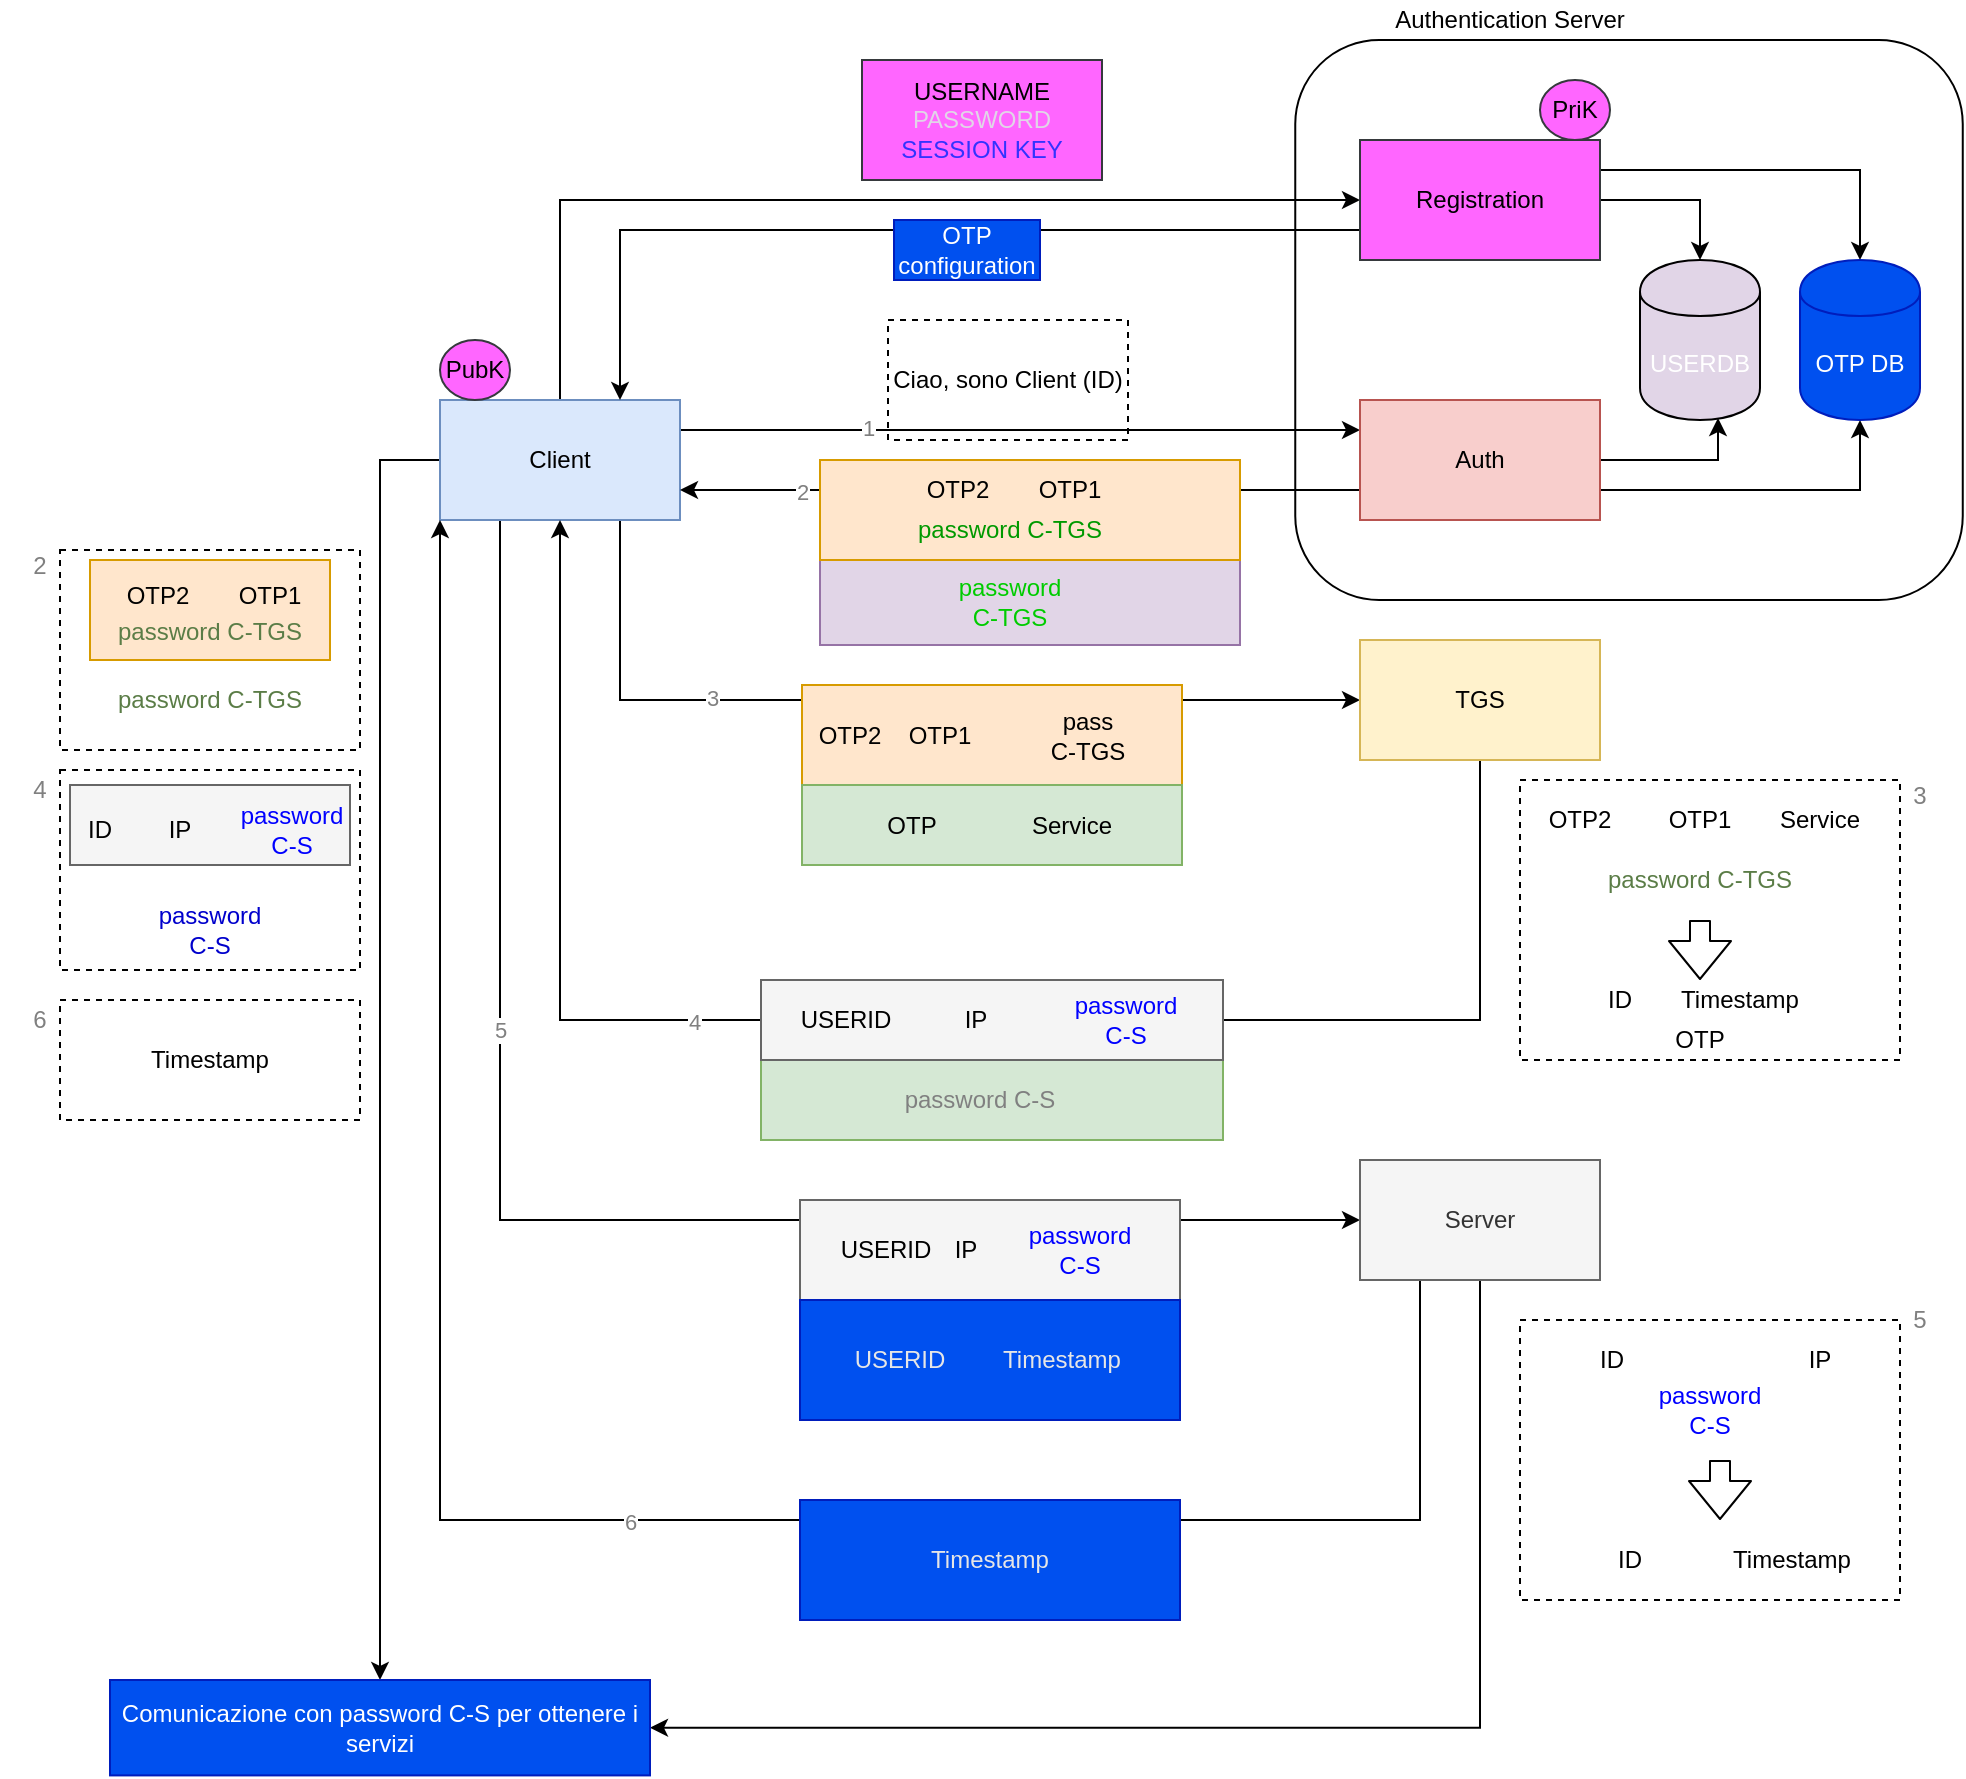 <mxfile version="13.1.3" type="device"><diagram id="4_bv9oShZG_z5h1fuL2M" name="Page-1"><mxGraphModel dx="2191" dy="767" grid="1" gridSize="10" guides="1" tooltips="1" connect="1" arrows="1" fold="1" page="1" pageScale="1" pageWidth="827" pageHeight="1169" math="0" shadow="0"><root><mxCell id="0"/><mxCell id="1" parent="0"/><mxCell id="ZddKY5ydpyzcU4_clBXe-20" value="" style="rounded=1;whiteSpace=wrap;html=1;fillColor=none;" vertex="1" parent="1"><mxGeometry x="617.63" y="70" width="333.75" height="280" as="geometry"/></mxCell><mxCell id="D7jlqyUz52b2UacqfzXN-67" value="" style="rounded=0;whiteSpace=wrap;html=1;dashed=1;fillColor=none;" parent="1" vertex="1"><mxGeometry x="730" y="440" width="190" height="140" as="geometry"/></mxCell><mxCell id="D7jlqyUz52b2UacqfzXN-102" value="" style="rounded=0;whiteSpace=wrap;html=1;dashed=1;fillColor=none;" parent="1" vertex="1"><mxGeometry y="550" width="150" height="60" as="geometry"/></mxCell><mxCell id="D7jlqyUz52b2UacqfzXN-6" style="edgeStyle=orthogonalEdgeStyle;rounded=0;orthogonalLoop=1;jettySize=auto;html=1;exitX=1;exitY=0.25;exitDx=0;exitDy=0;entryX=0;entryY=0.25;entryDx=0;entryDy=0;" parent="1" source="D7jlqyUz52b2UacqfzXN-1" target="D7jlqyUz52b2UacqfzXN-3" edge="1"><mxGeometry relative="1" as="geometry"/></mxCell><mxCell id="D7jlqyUz52b2UacqfzXN-60" value="1" style="edgeLabel;html=1;align=center;verticalAlign=middle;resizable=0;points=[];fontColor=#808080;" parent="D7jlqyUz52b2UacqfzXN-6" vertex="1" connectable="0"><mxGeometry x="-0.449" y="1" relative="1" as="geometry"><mxPoint as="offset"/></mxGeometry></mxCell><mxCell id="D7jlqyUz52b2UacqfzXN-9" style="edgeStyle=orthogonalEdgeStyle;rounded=0;orthogonalLoop=1;jettySize=auto;html=1;exitX=0.75;exitY=1;exitDx=0;exitDy=0;entryX=0;entryY=0.5;entryDx=0;entryDy=0;" parent="1" source="D7jlqyUz52b2UacqfzXN-1" target="D7jlqyUz52b2UacqfzXN-4" edge="1"><mxGeometry relative="1" as="geometry"/></mxCell><mxCell id="D7jlqyUz52b2UacqfzXN-62" value="3" style="edgeLabel;html=1;align=center;verticalAlign=middle;resizable=0;points=[];fontColor=#808080;" parent="D7jlqyUz52b2UacqfzXN-9" vertex="1" connectable="0"><mxGeometry x="-0.615" y="46" relative="1" as="geometry"><mxPoint as="offset"/></mxGeometry></mxCell><mxCell id="D7jlqyUz52b2UacqfzXN-59" style="edgeStyle=orthogonalEdgeStyle;rounded=0;orthogonalLoop=1;jettySize=auto;html=1;exitX=0.25;exitY=1;exitDx=0;exitDy=0;entryX=0;entryY=0.5;entryDx=0;entryDy=0;fontColor=#808080;" parent="1" source="D7jlqyUz52b2UacqfzXN-1" target="D7jlqyUz52b2UacqfzXN-56" edge="1"><mxGeometry relative="1" as="geometry"/></mxCell><mxCell id="D7jlqyUz52b2UacqfzXN-64" value="5" style="edgeLabel;html=1;align=center;verticalAlign=middle;resizable=0;points=[];fontColor=#808080;" parent="D7jlqyUz52b2UacqfzXN-59" vertex="1" connectable="0"><mxGeometry x="-0.103" y="96" relative="1" as="geometry"><mxPoint y="1" as="offset"/></mxGeometry></mxCell><mxCell id="D7jlqyUz52b2UacqfzXN-104" style="edgeStyle=orthogonalEdgeStyle;rounded=0;orthogonalLoop=1;jettySize=auto;html=1;exitX=0;exitY=0.5;exitDx=0;exitDy=0;fontColor=#000000;" parent="1" source="D7jlqyUz52b2UacqfzXN-1" target="D7jlqyUz52b2UacqfzXN-105" edge="1"><mxGeometry relative="1" as="geometry"><mxPoint x="160" y="942.286" as="targetPoint"/></mxGeometry></mxCell><mxCell id="ZddKY5ydpyzcU4_clBXe-2" style="edgeStyle=orthogonalEdgeStyle;rounded=0;orthogonalLoop=1;jettySize=auto;html=1;exitX=0.5;exitY=0;exitDx=0;exitDy=0;entryX=0;entryY=0.5;entryDx=0;entryDy=0;" edge="1" parent="1" source="D7jlqyUz52b2UacqfzXN-1" target="ZddKY5ydpyzcU4_clBXe-1"><mxGeometry relative="1" as="geometry"/></mxCell><mxCell id="D7jlqyUz52b2UacqfzXN-1" value="Client" style="rounded=0;whiteSpace=wrap;html=1;fillColor=#dae8fc;strokeColor=#6c8ebf;" parent="1" vertex="1"><mxGeometry x="190" y="250" width="120" height="60" as="geometry"/></mxCell><mxCell id="D7jlqyUz52b2UacqfzXN-7" style="edgeStyle=orthogonalEdgeStyle;rounded=0;orthogonalLoop=1;jettySize=auto;html=1;exitX=0;exitY=0.75;exitDx=0;exitDy=0;entryX=1;entryY=0.75;entryDx=0;entryDy=0;" parent="1" source="D7jlqyUz52b2UacqfzXN-3" target="D7jlqyUz52b2UacqfzXN-1" edge="1"><mxGeometry relative="1" as="geometry"/></mxCell><mxCell id="D7jlqyUz52b2UacqfzXN-61" value="2" style="edgeLabel;html=1;align=center;verticalAlign=middle;resizable=0;points=[];fontColor=#808080;" parent="D7jlqyUz52b2UacqfzXN-7" vertex="1" connectable="0"><mxGeometry x="0.644" y="1" relative="1" as="geometry"><mxPoint as="offset"/></mxGeometry></mxCell><mxCell id="ZddKY5ydpyzcU4_clBXe-15" style="edgeStyle=orthogonalEdgeStyle;rounded=0;orthogonalLoop=1;jettySize=auto;html=1;exitX=1;exitY=0.5;exitDx=0;exitDy=0;entryX=0.65;entryY=0.988;entryDx=0;entryDy=0;entryPerimeter=0;" edge="1" parent="1" source="D7jlqyUz52b2UacqfzXN-3" target="ZddKY5ydpyzcU4_clBXe-13"><mxGeometry relative="1" as="geometry"/></mxCell><mxCell id="ZddKY5ydpyzcU4_clBXe-18" style="edgeStyle=orthogonalEdgeStyle;rounded=0;orthogonalLoop=1;jettySize=auto;html=1;exitX=1;exitY=0.75;exitDx=0;exitDy=0;entryX=0.5;entryY=1;entryDx=0;entryDy=0;" edge="1" parent="1" source="D7jlqyUz52b2UacqfzXN-3" target="ZddKY5ydpyzcU4_clBXe-17"><mxGeometry relative="1" as="geometry"/></mxCell><mxCell id="D7jlqyUz52b2UacqfzXN-3" value="&lt;div&gt;Auth&lt;/div&gt;" style="rounded=0;whiteSpace=wrap;html=1;fillColor=#f8cecc;strokeColor=#b85450;" parent="1" vertex="1"><mxGeometry x="650" y="250" width="120" height="60" as="geometry"/></mxCell><mxCell id="D7jlqyUz52b2UacqfzXN-36" style="edgeStyle=orthogonalEdgeStyle;rounded=0;orthogonalLoop=1;jettySize=auto;html=1;exitX=0.5;exitY=1;exitDx=0;exitDy=0;entryX=0.5;entryY=1;entryDx=0;entryDy=0;fontColor=#000000;" parent="1" source="D7jlqyUz52b2UacqfzXN-4" target="D7jlqyUz52b2UacqfzXN-1" edge="1"><mxGeometry relative="1" as="geometry"><Array as="points"><mxPoint x="710" y="560"/><mxPoint x="250" y="560"/></Array></mxGeometry></mxCell><mxCell id="D7jlqyUz52b2UacqfzXN-63" value="4" style="edgeLabel;html=1;align=center;verticalAlign=middle;resizable=0;points=[];fontColor=#808080;" parent="D7jlqyUz52b2UacqfzXN-36" vertex="1" connectable="0"><mxGeometry x="0.246" y="1" relative="1" as="geometry"><mxPoint as="offset"/></mxGeometry></mxCell><mxCell id="D7jlqyUz52b2UacqfzXN-4" value="TGS" style="rounded=0;whiteSpace=wrap;html=1;fillColor=#fff2cc;strokeColor=#d6b656;" parent="1" vertex="1"><mxGeometry x="650" y="370" width="120" height="60" as="geometry"/></mxCell><mxCell id="D7jlqyUz52b2UacqfzXN-23" value="password C-TGS" style="text;html=1;align=center;verticalAlign=middle;whiteSpace=wrap;rounded=0;fontColor=#5B7D47;" parent="1" vertex="1"><mxGeometry x="25" y="380" width="100" height="40" as="geometry"/></mxCell><mxCell id="D7jlqyUz52b2UacqfzXN-37" value="OTP1" style="text;html=1;strokeColor=none;fillColor=none;align=center;verticalAlign=middle;whiteSpace=wrap;rounded=0;" parent="1" vertex="1"><mxGeometry x="800" y="450" width="40" height="20" as="geometry"/></mxCell><mxCell id="D7jlqyUz52b2UacqfzXN-38" value="OTP2" style="text;html=1;strokeColor=none;fillColor=none;align=center;verticalAlign=middle;whiteSpace=wrap;rounded=0;" parent="1" vertex="1"><mxGeometry x="740" y="450" width="40" height="20" as="geometry"/></mxCell><mxCell id="D7jlqyUz52b2UacqfzXN-39" value="Service" style="text;html=1;strokeColor=none;fillColor=none;align=center;verticalAlign=middle;whiteSpace=wrap;rounded=0;fontColor=#000000;" parent="1" vertex="1"><mxGeometry x="860" y="450" width="40" height="20" as="geometry"/></mxCell><mxCell id="D7jlqyUz52b2UacqfzXN-40" value="password C-TGS" style="text;html=1;align=center;verticalAlign=middle;whiteSpace=wrap;rounded=0;fontColor=#5B7D47;" parent="1" vertex="1"><mxGeometry x="770" y="470" width="100" height="40" as="geometry"/></mxCell><mxCell id="D7jlqyUz52b2UacqfzXN-42" value="" style="rounded=0;whiteSpace=wrap;html=1;fillColor=#ffe6cc;strokeColor=#d79b00;" parent="1" vertex="1"><mxGeometry x="15" y="330" width="120" height="50" as="geometry"/></mxCell><mxCell id="D7jlqyUz52b2UacqfzXN-43" value="OTP1" style="text;html=1;strokeColor=none;fillColor=none;align=center;verticalAlign=middle;whiteSpace=wrap;rounded=0;" parent="1" vertex="1"><mxGeometry x="85" y="337.5" width="40" height="20" as="geometry"/></mxCell><mxCell id="D7jlqyUz52b2UacqfzXN-44" value="OTP2" style="text;html=1;strokeColor=none;fillColor=none;align=center;verticalAlign=middle;whiteSpace=wrap;rounded=0;" parent="1" vertex="1"><mxGeometry x="29" y="337.5" width="40" height="20" as="geometry"/></mxCell><mxCell id="D7jlqyUz52b2UacqfzXN-45" value="password C-TGS" style="text;html=1;strokeColor=none;fillColor=none;align=center;verticalAlign=middle;whiteSpace=wrap;rounded=0;fontColor=#5B7D47;" parent="1" vertex="1"><mxGeometry x="15" y="355" width="120" height="22.5" as="geometry"/></mxCell><mxCell id="D7jlqyUz52b2UacqfzXN-46" value="Timestamp" style="text;html=1;strokeColor=none;fillColor=none;align=center;verticalAlign=middle;whiteSpace=wrap;rounded=0;" parent="1" vertex="1"><mxGeometry x="820" y="540" width="40" height="20" as="geometry"/></mxCell><mxCell id="D7jlqyUz52b2UacqfzXN-47" value="ID" style="text;html=1;strokeColor=none;fillColor=none;align=center;verticalAlign=middle;whiteSpace=wrap;rounded=0;" parent="1" vertex="1"><mxGeometry x="760" y="540" width="40" height="20" as="geometry"/></mxCell><mxCell id="D7jlqyUz52b2UacqfzXN-48" value="" style="shape=flexArrow;endArrow=classic;html=1;fontColor=#5B7D47;entryX=0;entryY=0;entryDx=0;entryDy=0;exitX=0.5;exitY=1;exitDx=0;exitDy=0;" parent="1" source="D7jlqyUz52b2UacqfzXN-40" target="D7jlqyUz52b2UacqfzXN-46" edge="1"><mxGeometry width="50" height="50" relative="1" as="geometry"><mxPoint x="520" y="500" as="sourcePoint"/><mxPoint x="570" y="450" as="targetPoint"/></mxGeometry></mxCell><mxCell id="D7jlqyUz52b2UacqfzXN-51" value="OTP" style="text;html=1;strokeColor=none;fillColor=none;align=center;verticalAlign=middle;whiteSpace=wrap;rounded=0;fontColor=#000000;" parent="1" vertex="1"><mxGeometry x="800" y="560" width="40" height="20" as="geometry"/></mxCell><mxCell id="D7jlqyUz52b2UacqfzXN-85" style="edgeStyle=orthogonalEdgeStyle;rounded=0;orthogonalLoop=1;jettySize=auto;html=1;exitX=0.25;exitY=1;exitDx=0;exitDy=0;entryX=0;entryY=1;entryDx=0;entryDy=0;fontColor=#E6E6E6;" parent="1" source="D7jlqyUz52b2UacqfzXN-56" target="D7jlqyUz52b2UacqfzXN-1" edge="1"><mxGeometry relative="1" as="geometry"><Array as="points"><mxPoint x="680" y="810"/><mxPoint x="190" y="810"/></Array></mxGeometry></mxCell><mxCell id="D7jlqyUz52b2UacqfzXN-99" value="6" style="edgeLabel;html=1;align=center;verticalAlign=middle;resizable=0;points=[];fontColor=#808080;" parent="D7jlqyUz52b2UacqfzXN-85" vertex="1" connectable="0"><mxGeometry x="-0.071" y="1" relative="1" as="geometry"><mxPoint as="offset"/></mxGeometry></mxCell><mxCell id="D7jlqyUz52b2UacqfzXN-107" style="edgeStyle=orthogonalEdgeStyle;rounded=0;orthogonalLoop=1;jettySize=auto;html=1;exitX=0.5;exitY=1;exitDx=0;exitDy=0;entryX=1;entryY=0.5;entryDx=0;entryDy=0;fontColor=#000000;" parent="1" source="D7jlqyUz52b2UacqfzXN-56" target="D7jlqyUz52b2UacqfzXN-105" edge="1"><mxGeometry relative="1" as="geometry"/></mxCell><mxCell id="D7jlqyUz52b2UacqfzXN-56" value="Server" style="rounded=0;whiteSpace=wrap;html=1;fillColor=#f5f5f5;strokeColor=#666666;fontColor=#333333;" parent="1" vertex="1"><mxGeometry x="650" y="630" width="120" height="60" as="geometry"/></mxCell><mxCell id="D7jlqyUz52b2UacqfzXN-57" value="" style="rounded=0;whiteSpace=wrap;html=1;fillColor=#d5e8d4;strokeColor=#82b366;" parent="1" vertex="1"><mxGeometry x="350.5" y="580" width="231" height="40" as="geometry"/></mxCell><mxCell id="D7jlqyUz52b2UacqfzXN-58" value="password C-S" style="text;html=1;strokeColor=none;fillColor=none;align=center;verticalAlign=middle;whiteSpace=wrap;rounded=0;fontColor=#808080;" parent="1" vertex="1"><mxGeometry x="407" y="590" width="106" height="20" as="geometry"/></mxCell><mxCell id="D7jlqyUz52b2UacqfzXN-52" value="" style="rounded=0;whiteSpace=wrap;html=1;fillColor=#f5f5f5;strokeColor=#666666;fontColor=#333333;" parent="1" vertex="1"><mxGeometry x="350.5" y="540" width="231" height="40" as="geometry"/></mxCell><mxCell id="D7jlqyUz52b2UacqfzXN-53" value="USERID" style="text;html=1;strokeColor=none;fillColor=none;align=center;verticalAlign=middle;whiteSpace=wrap;rounded=0;fontColor=#000000;" parent="1" vertex="1"><mxGeometry x="372.5" y="550" width="40" height="20" as="geometry"/></mxCell><mxCell id="D7jlqyUz52b2UacqfzXN-54" value="IP" style="text;html=1;strokeColor=none;fillColor=none;align=center;verticalAlign=middle;whiteSpace=wrap;rounded=0;fontColor=#000000;" parent="1" vertex="1"><mxGeometry x="437.5" y="550" width="40" height="20" as="geometry"/></mxCell><mxCell id="D7jlqyUz52b2UacqfzXN-55" value="password C-S" style="text;html=1;strokeColor=none;fillColor=none;align=center;verticalAlign=middle;whiteSpace=wrap;rounded=0;fontColor=#0000FF;" parent="1" vertex="1"><mxGeometry x="512.5" y="550" width="40" height="20" as="geometry"/></mxCell><mxCell id="D7jlqyUz52b2UacqfzXN-65" value="" style="rounded=0;whiteSpace=wrap;html=1;dashed=1;fillColor=none;" parent="1" vertex="1"><mxGeometry y="325" width="150" height="100" as="geometry"/></mxCell><mxCell id="D7jlqyUz52b2UacqfzXN-66" value="2" style="text;html=1;strokeColor=none;fillColor=none;align=center;verticalAlign=middle;whiteSpace=wrap;rounded=0;dashed=1;fontColor=#808080;" parent="1" vertex="1"><mxGeometry x="-30" y="322.5" width="40" height="20" as="geometry"/></mxCell><mxCell id="D7jlqyUz52b2UacqfzXN-68" value="3" style="text;html=1;strokeColor=none;fillColor=none;align=center;verticalAlign=middle;whiteSpace=wrap;rounded=0;dashed=1;fontColor=#808080;" parent="1" vertex="1"><mxGeometry x="910" y="437.5" width="40" height="20" as="geometry"/></mxCell><mxCell id="D7jlqyUz52b2UacqfzXN-69" value="" style="rounded=0;whiteSpace=wrap;html=1;dashed=1;fillColor=none;" parent="1" vertex="1"><mxGeometry y="435" width="150" height="100" as="geometry"/></mxCell><mxCell id="D7jlqyUz52b2UacqfzXN-70" value="4" style="text;html=1;strokeColor=none;fillColor=none;align=center;verticalAlign=middle;whiteSpace=wrap;rounded=0;dashed=1;fontColor=#808080;" parent="1" vertex="1"><mxGeometry x="-30" y="435" width="40" height="20" as="geometry"/></mxCell><mxCell id="D7jlqyUz52b2UacqfzXN-71" value="password C-S" style="text;html=1;strokeColor=none;fillColor=none;align=center;verticalAlign=middle;whiteSpace=wrap;rounded=0;fontColor=#0000CC;" parent="1" vertex="1"><mxGeometry x="55" y="505" width="40" height="20" as="geometry"/></mxCell><mxCell id="D7jlqyUz52b2UacqfzXN-72" value="" style="rounded=0;whiteSpace=wrap;html=1;fillColor=#f5f5f5;strokeColor=#666666;fontColor=#333333;" parent="1" vertex="1"><mxGeometry x="5" y="442.5" width="140" height="40" as="geometry"/></mxCell><mxCell id="D7jlqyUz52b2UacqfzXN-73" value="ID" style="text;html=1;strokeColor=none;fillColor=none;align=center;verticalAlign=middle;whiteSpace=wrap;rounded=0;fontColor=#000000;" parent="1" vertex="1"><mxGeometry y="455" width="40" height="20" as="geometry"/></mxCell><mxCell id="D7jlqyUz52b2UacqfzXN-74" value="IP" style="text;html=1;strokeColor=none;fillColor=none;align=center;verticalAlign=middle;whiteSpace=wrap;rounded=0;fontColor=#000000;" parent="1" vertex="1"><mxGeometry x="40" y="455" width="40" height="20" as="geometry"/></mxCell><mxCell id="D7jlqyUz52b2UacqfzXN-75" value="password C-S" style="text;html=1;strokeColor=none;fillColor=none;align=center;verticalAlign=middle;whiteSpace=wrap;rounded=0;fontColor=#0000FF;" parent="1" vertex="1"><mxGeometry x="96" y="455" width="40" height="20" as="geometry"/></mxCell><mxCell id="D7jlqyUz52b2UacqfzXN-76" value="" style="rounded=0;whiteSpace=wrap;html=1;fillColor=#f5f5f5;strokeColor=#666666;fontColor=#333333;" parent="1" vertex="1"><mxGeometry x="370" y="650" width="190" height="50" as="geometry"/></mxCell><mxCell id="D7jlqyUz52b2UacqfzXN-77" value="USERID" style="text;html=1;strokeColor=none;fillColor=none;align=center;verticalAlign=middle;whiteSpace=wrap;rounded=0;fontColor=#000000;" parent="1" vertex="1"><mxGeometry x="392.5" y="665" width="40" height="20" as="geometry"/></mxCell><mxCell id="D7jlqyUz52b2UacqfzXN-78" value="IP" style="text;html=1;strokeColor=none;fillColor=none;align=center;verticalAlign=middle;whiteSpace=wrap;rounded=0;fontColor=#000000;" parent="1" vertex="1"><mxGeometry x="432.5" y="665" width="40" height="20" as="geometry"/></mxCell><mxCell id="D7jlqyUz52b2UacqfzXN-79" value="password C-S" style="text;html=1;strokeColor=none;fillColor=none;align=center;verticalAlign=middle;whiteSpace=wrap;rounded=0;fontColor=#0000FF;" parent="1" vertex="1"><mxGeometry x="490" y="665" width="40" height="20" as="geometry"/></mxCell><mxCell id="D7jlqyUz52b2UacqfzXN-81" value="" style="rounded=0;whiteSpace=wrap;html=1;fillColor=#0050ef;strokeColor=#001DBC;fontColor=#ffffff;" parent="1" vertex="1"><mxGeometry x="370" y="700" width="190" height="60" as="geometry"/></mxCell><mxCell id="D7jlqyUz52b2UacqfzXN-82" value="Timestamp" style="text;html=1;strokeColor=none;fillColor=none;align=center;verticalAlign=middle;whiteSpace=wrap;rounded=0;fontColor=#E6E6E6;" parent="1" vertex="1"><mxGeometry x="481" y="720" width="40" height="20" as="geometry"/></mxCell><mxCell id="D7jlqyUz52b2UacqfzXN-83" value="USERID" style="text;html=1;strokeColor=none;fillColor=none;align=center;verticalAlign=middle;whiteSpace=wrap;rounded=0;fontColor=#E6E6E6;" parent="1" vertex="1"><mxGeometry x="400" y="720" width="40" height="20" as="geometry"/></mxCell><mxCell id="D7jlqyUz52b2UacqfzXN-24" value="" style="rounded=0;whiteSpace=wrap;html=1;fillColor=#ffe6cc;strokeColor=#d79b00;" parent="1" vertex="1"><mxGeometry x="371" y="392.5" width="190" height="50" as="geometry"/></mxCell><mxCell id="D7jlqyUz52b2UacqfzXN-25" value="OTP1" style="text;html=1;strokeColor=none;fillColor=none;align=center;verticalAlign=middle;whiteSpace=wrap;rounded=0;" parent="1" vertex="1"><mxGeometry x="420" y="407.5" width="40" height="20" as="geometry"/></mxCell><mxCell id="D7jlqyUz52b2UacqfzXN-26" value="OTP2" style="text;html=1;strokeColor=none;fillColor=none;align=center;verticalAlign=middle;whiteSpace=wrap;rounded=0;" parent="1" vertex="1"><mxGeometry x="375" y="407.5" width="40" height="20" as="geometry"/></mxCell><mxCell id="D7jlqyUz52b2UacqfzXN-31" value="" style="rounded=0;whiteSpace=wrap;html=1;fillColor=#d5e8d4;strokeColor=#82b366;" parent="1" vertex="1"><mxGeometry x="371" y="442.5" width="190" height="40" as="geometry"/></mxCell><mxCell id="D7jlqyUz52b2UacqfzXN-50" value="OTP" style="text;html=1;strokeColor=none;fillColor=none;align=center;verticalAlign=middle;whiteSpace=wrap;rounded=0;fontColor=#000000;" parent="1" vertex="1"><mxGeometry x="406" y="452.5" width="40" height="20" as="geometry"/></mxCell><mxCell id="D7jlqyUz52b2UacqfzXN-17" value="" style="rounded=0;whiteSpace=wrap;html=1;fillColor=#e1d5e7;strokeColor=#9673a6;" parent="1" vertex="1"><mxGeometry x="380" y="330" width="210" height="42.5" as="geometry"/></mxCell><mxCell id="D7jlqyUz52b2UacqfzXN-14" value="" style="rounded=0;whiteSpace=wrap;html=1;fillColor=#ffe6cc;strokeColor=#d79b00;" parent="1" vertex="1"><mxGeometry x="380" y="280" width="210" height="50" as="geometry"/></mxCell><mxCell id="D7jlqyUz52b2UacqfzXN-11" value="OTP1" style="text;html=1;strokeColor=none;fillColor=none;align=center;verticalAlign=middle;whiteSpace=wrap;rounded=0;" parent="1" vertex="1"><mxGeometry x="485" y="285" width="40" height="20" as="geometry"/></mxCell><mxCell id="D7jlqyUz52b2UacqfzXN-13" value="OTP2" style="text;html=1;strokeColor=none;fillColor=none;align=center;verticalAlign=middle;whiteSpace=wrap;rounded=0;" parent="1" vertex="1"><mxGeometry x="429" y="285" width="40" height="20" as="geometry"/></mxCell><mxCell id="D7jlqyUz52b2UacqfzXN-19" value="&lt;font color=&quot;#00CC00&quot;&gt;password C-TGS&lt;/font&gt;" style="text;html=1;strokeColor=none;fillColor=none;align=center;verticalAlign=middle;whiteSpace=wrap;rounded=0;fontColor=#5B7D47;" parent="1" vertex="1"><mxGeometry x="455" y="341.25" width="40" height="20" as="geometry"/></mxCell><mxCell id="D7jlqyUz52b2UacqfzXN-41" value="&lt;font color=&quot;#009900&quot;&gt;password C-TGS&lt;/font&gt;" style="text;html=1;strokeColor=none;fillColor=none;align=center;verticalAlign=middle;whiteSpace=wrap;rounded=0;fontColor=#5B7D47;" parent="1" vertex="1"><mxGeometry x="415" y="305" width="120" height="20" as="geometry"/></mxCell><mxCell id="D7jlqyUz52b2UacqfzXN-87" value="&lt;div&gt;5&lt;/div&gt;" style="text;html=1;strokeColor=none;fillColor=none;align=center;verticalAlign=middle;whiteSpace=wrap;rounded=0;dashed=1;fontColor=#808080;" parent="1" vertex="1"><mxGeometry x="910" y="700" width="40" height="20" as="geometry"/></mxCell><mxCell id="D7jlqyUz52b2UacqfzXN-88" value="ID" style="text;html=1;strokeColor=none;fillColor=none;align=center;verticalAlign=middle;whiteSpace=wrap;rounded=0;fontColor=#000000;" parent="1" vertex="1"><mxGeometry x="756.25" y="720" width="40" height="20" as="geometry"/></mxCell><mxCell id="D7jlqyUz52b2UacqfzXN-89" value="IP" style="text;html=1;strokeColor=none;fillColor=none;align=center;verticalAlign=middle;whiteSpace=wrap;rounded=0;fontColor=#000000;" parent="1" vertex="1"><mxGeometry x="860" y="720" width="40" height="20" as="geometry"/></mxCell><mxCell id="D7jlqyUz52b2UacqfzXN-90" value="password C-S" style="text;html=1;strokeColor=none;fillColor=none;align=center;verticalAlign=middle;whiteSpace=wrap;rounded=0;fontColor=#0000FF;" parent="1" vertex="1"><mxGeometry x="805" y="745" width="40" height="20" as="geometry"/></mxCell><mxCell id="D7jlqyUz52b2UacqfzXN-92" value="" style="shape=flexArrow;endArrow=classic;html=1;fontColor=#E6E6E6;" parent="1" edge="1"><mxGeometry width="50" height="50" relative="1" as="geometry"><mxPoint x="830" y="780" as="sourcePoint"/><mxPoint x="830" y="810" as="targetPoint"/></mxGeometry></mxCell><mxCell id="D7jlqyUz52b2UacqfzXN-93" value="Timestamp" style="text;html=1;strokeColor=none;fillColor=none;align=center;verticalAlign=middle;whiteSpace=wrap;rounded=0;fontColor=#000000;" parent="1" vertex="1"><mxGeometry x="845.5" y="820" width="40" height="20" as="geometry"/></mxCell><mxCell id="D7jlqyUz52b2UacqfzXN-94" value="ID" style="text;html=1;strokeColor=none;fillColor=none;align=center;verticalAlign=middle;whiteSpace=wrap;rounded=0;fontColor=#000000;" parent="1" vertex="1"><mxGeometry x="764.5" y="820" width="40" height="20" as="geometry"/></mxCell><mxCell id="D7jlqyUz52b2UacqfzXN-95" value="" style="rounded=0;whiteSpace=wrap;html=1;dashed=1;fillColor=none;" parent="1" vertex="1"><mxGeometry x="730" y="710" width="190" height="140" as="geometry"/></mxCell><mxCell id="D7jlqyUz52b2UacqfzXN-96" value="" style="rounded=0;whiteSpace=wrap;html=1;fillColor=#0050ef;strokeColor=#001DBC;fontColor=#ffffff;" parent="1" vertex="1"><mxGeometry x="370" y="800" width="190" height="60" as="geometry"/></mxCell><mxCell id="D7jlqyUz52b2UacqfzXN-97" value="Timestamp" style="text;html=1;strokeColor=none;fillColor=none;align=center;verticalAlign=middle;whiteSpace=wrap;rounded=0;fontColor=#E6E6E6;" parent="1" vertex="1"><mxGeometry x="445" y="820" width="40" height="20" as="geometry"/></mxCell><mxCell id="D7jlqyUz52b2UacqfzXN-101" value="Timestamp" style="text;html=1;strokeColor=none;fillColor=none;align=center;verticalAlign=middle;whiteSpace=wrap;rounded=0;fontColor=#000000;" parent="1" vertex="1"><mxGeometry x="55" y="570" width="40" height="20" as="geometry"/></mxCell><mxCell id="D7jlqyUz52b2UacqfzXN-103" value="6" style="text;html=1;strokeColor=none;fillColor=none;align=center;verticalAlign=middle;whiteSpace=wrap;rounded=0;dashed=1;fontColor=#808080;" parent="1" vertex="1"><mxGeometry x="-30" y="550" width="40" height="20" as="geometry"/></mxCell><mxCell id="D7jlqyUz52b2UacqfzXN-105" value="Comunicazione con password C-S per ottenere i servizi" style="text;html=1;strokeColor=#001DBC;fillColor=#0050ef;align=center;verticalAlign=middle;whiteSpace=wrap;rounded=0;fontColor=#ffffff;" parent="1" vertex="1"><mxGeometry x="25" y="890" width="270" height="47.71" as="geometry"/></mxCell><mxCell id="D7jlqyUz52b2UacqfzXN-108" value="&lt;div&gt;&lt;font color=&quot;#000000&quot;&gt;Ciao, sono Client (ID)&lt;/font&gt;&lt;/div&gt;" style="rounded=0;whiteSpace=wrap;html=1;dashed=1;fillColor=none;fontColor=#808080;" parent="1" vertex="1"><mxGeometry x="414" y="210" width="120" height="60" as="geometry"/></mxCell><mxCell id="D7jlqyUz52b2UacqfzXN-30" value="Service" style="text;html=1;strokeColor=none;fillColor=none;align=center;verticalAlign=middle;whiteSpace=wrap;rounded=0;fontColor=#000000;" parent="1" vertex="1"><mxGeometry x="486" y="452.5" width="40" height="20" as="geometry"/></mxCell><mxCell id="D7jlqyUz52b2UacqfzXN-115" value="&lt;div&gt;pass C-TGS&lt;/div&gt;" style="text;html=1;strokeColor=none;fillColor=none;align=center;verticalAlign=middle;whiteSpace=wrap;rounded=0;" parent="1" vertex="1"><mxGeometry x="494" y="407.5" width="40" height="20" as="geometry"/></mxCell><mxCell id="ZddKY5ydpyzcU4_clBXe-9" style="edgeStyle=orthogonalEdgeStyle;rounded=0;orthogonalLoop=1;jettySize=auto;html=1;exitX=0;exitY=0.75;exitDx=0;exitDy=0;entryX=0.75;entryY=0;entryDx=0;entryDy=0;" edge="1" parent="1" source="ZddKY5ydpyzcU4_clBXe-1" target="D7jlqyUz52b2UacqfzXN-1"><mxGeometry relative="1" as="geometry"/></mxCell><mxCell id="ZddKY5ydpyzcU4_clBXe-14" style="edgeStyle=orthogonalEdgeStyle;rounded=0;orthogonalLoop=1;jettySize=auto;html=1;exitX=1;exitY=0.5;exitDx=0;exitDy=0;entryX=0.5;entryY=0;entryDx=0;entryDy=0;" edge="1" parent="1" source="ZddKY5ydpyzcU4_clBXe-1" target="ZddKY5ydpyzcU4_clBXe-13"><mxGeometry relative="1" as="geometry"/></mxCell><mxCell id="ZddKY5ydpyzcU4_clBXe-23" style="edgeStyle=orthogonalEdgeStyle;rounded=0;orthogonalLoop=1;jettySize=auto;html=1;exitX=1;exitY=0.25;exitDx=0;exitDy=0;entryX=0.5;entryY=0;entryDx=0;entryDy=0;" edge="1" parent="1" source="ZddKY5ydpyzcU4_clBXe-1" target="ZddKY5ydpyzcU4_clBXe-17"><mxGeometry relative="1" as="geometry"/></mxCell><mxCell id="ZddKY5ydpyzcU4_clBXe-1" value="&lt;div&gt;Registration&lt;/div&gt;" style="rounded=0;whiteSpace=wrap;html=1;fillColor=#FF66FF;strokeColor=#36393d;" vertex="1" parent="1"><mxGeometry x="650" y="120" width="120" height="60" as="geometry"/></mxCell><mxCell id="ZddKY5ydpyzcU4_clBXe-6" value="&lt;font color=&quot;#009900&quot;&gt;&lt;font color=&quot;#000000&quot;&gt;USERNAME&lt;/font&gt; &lt;font color=&quot;#FF99FF&quot;&gt;&lt;font color=&quot;#E1D5E7&quot;&gt;PASSWORD&lt;/font&gt;&lt;/font&gt; &lt;/font&gt;&lt;font color=&quot;#3333FF&quot;&gt;SESSION KEY&lt;/font&gt;" style="rounded=0;whiteSpace=wrap;html=1;fillColor=#FF66FF;strokeColor=#36393d;" vertex="1" parent="1"><mxGeometry x="401" y="80" width="120" height="60" as="geometry"/></mxCell><mxCell id="ZddKY5ydpyzcU4_clBXe-7" value="PubK" style="ellipse;whiteSpace=wrap;html=1;fillColor=#FF66FF;strokeColor=#36393d;" vertex="1" parent="1"><mxGeometry x="190" y="220" width="35" height="30" as="geometry"/></mxCell><mxCell id="ZddKY5ydpyzcU4_clBXe-8" value="PriK" style="ellipse;whiteSpace=wrap;html=1;fillColor=#FF66FF;strokeColor=#36393d;" vertex="1" parent="1"><mxGeometry x="740" y="90" width="35" height="30" as="geometry"/></mxCell><mxCell id="ZddKY5ydpyzcU4_clBXe-11" value="OTP configuration" style="rounded=0;whiteSpace=wrap;html=1;fillColor=#0050ef;strokeColor=#001DBC;fontColor=#ffffff;" vertex="1" parent="1"><mxGeometry x="417" y="160" width="73" height="30" as="geometry"/></mxCell><mxCell id="ZddKY5ydpyzcU4_clBXe-13" value="USERDB" style="shape=cylinder;whiteSpace=wrap;html=1;boundedLbl=1;backgroundOutline=1;fillColor=#E1D5E7;strokeColor=#000000;fontColor=#ffffff;" vertex="1" parent="1"><mxGeometry x="790" y="180" width="60" height="80" as="geometry"/></mxCell><mxCell id="ZddKY5ydpyzcU4_clBXe-17" value="OTP DB" style="shape=cylinder;whiteSpace=wrap;html=1;boundedLbl=1;backgroundOutline=1;fillColor=#0050ef;strokeColor=#001DBC;fontColor=#ffffff;" vertex="1" parent="1"><mxGeometry x="870" y="180" width="60" height="80" as="geometry"/></mxCell><mxCell id="ZddKY5ydpyzcU4_clBXe-21" value="Authentication Server" style="text;html=1;strokeColor=none;fillColor=none;align=center;verticalAlign=middle;whiteSpace=wrap;rounded=0;" vertex="1" parent="1"><mxGeometry x="650" y="50" width="150" height="20" as="geometry"/></mxCell></root></mxGraphModel></diagram></mxfile>